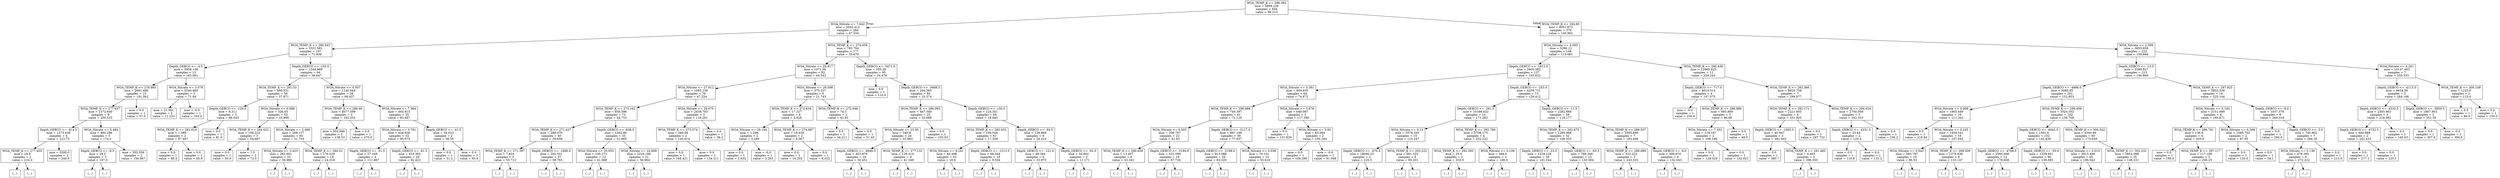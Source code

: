 digraph Tree {
node [shape=box] ;
0 [label="WOA_TEMP_K <= 288.092\nmse = 5808.226\nsamples = 654\nvalue = 99.213"] ;
1 [label="WOA_Nitrate <= 7.642\nmse = 2042.412\nsamples = 284\nvalue = 47.554"] ;
0 -> 1 [labeldistance=2.5, labelangle=45, headlabel="True"] ;
2 [label="WOA_TEMP_K <= 280.043\nmse = 3321.581\nsamples = 107\nvalue = 71.939"] ;
1 -> 2 ;
3 [label="Depth_GEBCO <= -4.0\nmse = 5958.138\nsamples = 13\nvalue = 163.081"] ;
2 -> 3 ;
4 [label="WOA_TEMP_K <= 278.965\nmse = 2681.496\nsamples = 10\nvalue = 191.562"] ;
3 -> 4 ;
5 [label="WOA_TEMP_K <= 277.637\nmse = 1572.649\nsamples = 9\nvalue = 200.533"] ;
4 -> 5 ;
6 [label="Depth_GEBCO <= -414.5\nmse = 1373.438\nsamples = 4\nvalue = 223.75"] ;
5 -> 6 ;
7 [label="WOA_TEMP_K <= 277.403\nmse = 24.0\nsamples = 2\nvalue = 214.0"] ;
6 -> 7 ;
8 [label="(...)"] ;
7 -> 8 ;
9 [label="(...)"] ;
7 -> 9 ;
10 [label="mse = 3200.0\nsamples = 2\nvalue = 240.0"] ;
6 -> 10 ;
11 [label="WOA_Nitrate <= 5.484\nmse = 480.286\nsamples = 5\nvalue = 174.0"] ;
5 -> 11 ;
12 [label="Depth_GEBCO <= -8.5\nmse = 29.5\nsamples = 3\nvalue = 187.0"] ;
11 -> 12 ;
13 [label="(...)"] ;
12 -> 13 ;
16 [label="(...)"] ;
12 -> 16 ;
17 [label="mse = 555.556\nsamples = 2\nvalue = 156.667"] ;
11 -> 17 ;
18 [label="mse = 0.0\nsamples = 1\nvalue = 57.0"] ;
4 -> 18 ;
19 [label="WOA_Nitrate <= 3.078\nmse = 5540.885\nsamples = 3\nvalue = 71.94"] ;
3 -> 19 ;
20 [label="mse = 21.561\nsamples = 2\nvalue = 11.233"] ;
19 -> 20 ;
21 [label="mse = -0.0\nsamples = 1\nvalue = 163.0"] ;
19 -> 21 ;
22 [label="Depth_GEBCO <= -103.0\nmse = 1548.989\nsamples = 94\nvalue = 58.647"] ;
2 -> 22 ;
23 [label="WOA_TEMP_K <= 281.33\nmse = 490.931\nsamples = 56\nvalue = 37.871"] ;
22 -> 23 ;
24 [label="Depth_GEBCO <= -129.0\nmse = 6.311\nsamples = 3\nvalue = 86.543"] ;
23 -> 24 ;
25 [label="WOA_TEMP_K <= 281.019\nmse = 1.389\nsamples = 2\nvalue = 87.467"] ;
24 -> 25 ;
26 [label="mse = 0.0\nsamples = 1\nvalue = 88.3"] ;
25 -> 26 ;
27 [label="mse = 0.0\nsamples = 1\nvalue = 85.8"] ;
25 -> 27 ;
28 [label="mse = 0.0\nsamples = 1\nvalue = 81.0"] ;
24 -> 28 ;
29 [label="WOA_Nitrate <= 0.089\nmse = 326.05\nsamples = 53\nvalue = 33.999"] ;
23 -> 29 ;
30 [label="WOA_TEMP_K <= 284.622\nmse = 108.222\nsamples = 3\nvalue = 64.667"] ;
29 -> 30 ;
31 [label="mse = 0.0\nsamples = 1\nvalue = 50.0"] ;
30 -> 31 ;
32 [label="mse = 1.0\nsamples = 2\nvalue = 72.0"] ;
30 -> 32 ;
33 [label="WOA_Nitrate <= 3.468\nmse = 268.137\nsamples = 50\nvalue = 31.755"] ;
29 -> 33 ;
34 [label="WOA_Nitrate <= 3.423\nmse = 262.691\nsamples = 32\nvalue = 36.966"] ;
33 -> 34 ;
35 [label="(...)"] ;
34 -> 35 ;
86 [label="(...)"] ;
34 -> 86 ;
89 [label="WOA_TEMP_K <= 284.52\nmse = 176.029\nsamples = 18\nvalue = 24.018"] ;
33 -> 89 ;
90 [label="(...)"] ;
89 -> 90 ;
109 [label="(...)"] ;
89 -> 109 ;
112 [label="WOA_Nitrate <= 0.507\nmse = 1140.944\nsamples = 38\nvalue = 98.927"] ;
22 -> 112 ;
113 [label="WOA_TEMP_K <= 286.46\nmse = 4077.599\nsamples = 3\nvalue = 182.353"] ;
112 -> 113 ;
114 [label="mse = 354.946\nsamples = 2\nvalue = 138.53"] ;
113 -> 114 ;
115 [label="mse = 0.0\nsamples = 1\nvalue = 270.0"] ;
113 -> 115 ;
116 [label="WOA_Nitrate <= 7.564\nmse = 465.915\nsamples = 35\nvalue = 93.487"] ;
112 -> 116 ;
117 [label="WOA_Nitrate <= 0.791\nmse = 426.636\nsamples = 33\nvalue = 95.075"] ;
116 -> 117 ;
118 [label="Depth_GEBCO <= -51.5\nmse = 57.349\nsamples = 4\nvalue = 111.867"] ;
117 -> 118 ;
119 [label="(...)"] ;
118 -> 119 ;
124 [label="(...)"] ;
118 -> 124 ;
125 [label="Depth_GEBCO <= -61.5\nmse = 433.392\nsamples = 29\nvalue = 92.423"] ;
117 -> 125 ;
126 [label="(...)"] ;
125 -> 126 ;
135 [label="(...)"] ;
125 -> 135 ;
170 [label="Depth_GEBCO <= -41.5\nmse = 54.023\nsamples = 2\nvalue = 58.55"] ;
116 -> 170 ;
171 [label="mse = 0.0\nsamples = 1\nvalue = 51.2"] ;
170 -> 171 ;
172 [label="mse = 0.0\nsamples = 1\nvalue = 65.9"] ;
170 -> 172 ;
173 [label="WOA_TEMP_K <= 274.459\nmse = 783.794\nsamples = 177\nvalue = 33.679"] ;
1 -> 173 ;
174 [label="WOA_Nitrate <= 28.817\nmse = 1071.56\nsamples = 82\nvalue = 44.542"] ;
173 -> 174 ;
175 [label="WOA_Nitrate <= 27.812\nmse = 1085.138\nsamples = 76\nvalue = 47.224"] ;
174 -> 175 ;
176 [label="WOA_TEMP_K <= 273.162\nmse = 856.398\nsamples = 73\nvalue = 44.753"] ;
175 -> 176 ;
177 [label="WOA_TEMP_K <= 271.427\nmse = 288.076\nsamples = 40\nvalue = 39.658"] ;
176 -> 177 ;
178 [label="WOA_TEMP_K <= 271.397\nmse = 7.824\nsamples = 3\nvalue = 53.712"] ;
177 -> 178 ;
179 [label="(...)"] ;
178 -> 179 ;
180 [label="(...)"] ;
178 -> 180 ;
181 [label="Depth_GEBCO <= -1686.0\nmse = 292.531\nsamples = 37\nvalue = 38.765"] ;
177 -> 181 ;
182 [label="(...)"] ;
181 -> 182 ;
191 [label="(...)"] ;
181 -> 191 ;
232 [label="Depth_GEBCO <= -638.5\nmse = 1562.86\nsamples = 33\nvalue = 51.865"] ;
176 -> 232 ;
233 [label="WOA_Nitrate <= 25.055\nmse = 100.271\nsamples = 12\nvalue = 41.668"] ;
232 -> 233 ;
234 [label="(...)"] ;
233 -> 234 ;
239 [label="(...)"] ;
233 -> 239 ;
256 [label="WOA_Nitrate <= 24.909\nmse = 2216.166\nsamples = 21\nvalue = 56.964"] ;
232 -> 256 ;
257 [label="(...)"] ;
256 -> 257 ;
266 [label="(...)"] ;
256 -> 266 ;
267 [label="WOA_Nitrate <= 28.675\nmse = 2439.703\nsamples = 3\nvalue = 118.261"] ;
175 -> 267 ;
268 [label="WOA_TEMP_K <= 273.074\nmse = 260.08\nsamples = 2\nvalue = 145.614"] ;
267 -> 268 ;
269 [label="mse = 0.0\nsamples = 1\nvalue = 168.421"] ;
268 -> 269 ;
270 [label="mse = 0.0\nsamples = 1\nvalue = 134.211"] ;
268 -> 270 ;
271 [label="mse = 0.0\nsamples = 1\nvalue = 36.2"] ;
267 -> 271 ;
272 [label="WOA_Nitrate <= 29.598\nmse = 375.237\nsamples = 6\nvalue = 21.743"] ;
174 -> 272 ;
273 [label="WOA_TEMP_K <= 272.634\nmse = 17.327\nsamples = 4\nvalue = 5.928"] ;
272 -> 273 ;
274 [label="WOA_Nitrate <= 29.184\nmse = 1.298\nsamples = 2\nvalue = 3.289"] ;
273 -> 274 ;
275 [label="mse = 0.0\nsamples = 1\nvalue = 2.632"] ;
274 -> 275 ;
276 [label="mse = -0.0\nsamples = 1\nvalue = 5.263"] ;
274 -> 276 ;
277 [label="WOA_TEMP_K <= 274.087\nmse = 19.429\nsamples = 2\nvalue = 8.567"] ;
273 -> 277 ;
278 [label="mse = 0.0\nsamples = 1\nvalue = 16.202"] ;
277 -> 278 ;
279 [label="mse = 0.0\nsamples = 1\nvalue = 6.022"] ;
277 -> 279 ;
280 [label="WOA_TEMP_K <= 272.646\nmse = 74.3\nsamples = 2\nvalue = 42.83"] ;
272 -> 280 ;
281 [label="mse = 0.0\nsamples = 1\nvalue = 34.211"] ;
280 -> 281 ;
282 [label="mse = 0.0\nsamples = 1\nvalue = 51.45"] ;
280 -> 282 ;
283 [label="Depth_GEBCO <= -5471.0\nmse = 355.39\nsamples = 95\nvalue = 24.478"] ;
173 -> 283 ;
284 [label="mse = 0.0\nsamples = 1\nvalue = 110.0"] ;
283 -> 284 ;
285 [label="Depth_GEBCO <= -3668.5\nmse = 264.383\nsamples = 94\nvalue = 23.374"] ;
283 -> 285 ;
286 [label="WOA_TEMP_K <= 286.095\nmse = 447.549\nsamples = 25\nvalue = 35.689"] ;
285 -> 286 ;
287 [label="WOA_Nitrate <= 23.95\nmse = 340.8\nsamples = 24\nvalue = 33.993"] ;
286 -> 287 ;
288 [label="Depth_GEBCO <= -4940.5\nmse = 403.979\nsamples = 16\nvalue = 30.451"] ;
287 -> 288 ;
289 [label="(...)"] ;
288 -> 289 ;
296 [label="(...)"] ;
288 -> 296 ;
317 [label="WOA_TEMP_K <= 277.132\nmse = 129.414\nsamples = 8\nvalue = 41.349"] ;
287 -> 317 ;
318 [label="(...)"] ;
317 -> 318 ;
331 [label="(...)"] ;
317 -> 331 ;
332 [label="mse = 0.0\nsamples = 1\nvalue = 103.53"] ;
286 -> 332 ;
333 [label="Depth_GEBCO <= -150.0\nmse = 124.351\nsamples = 69\nvalue = 18.945"] ;
285 -> 333 ;
334 [label="WOA_TEMP_K <= 282.633\nmse = 104.544\nsamples = 61\nvalue = 17.359"] ;
333 -> 334 ;
335 [label="WOA_Nitrate <= 8.241\nmse = 84.498\nsamples = 43\nvalue = 20.6"] ;
334 -> 335 ;
336 [label="(...)"] ;
335 -> 336 ;
339 [label="(...)"] ;
335 -> 339 ;
390 [label="Depth_GEBCO <= -1213.5\nmse = 66.344\nsamples = 18\nvalue = 9.534"] ;
334 -> 390 ;
391 [label="(...)"] ;
390 -> 391 ;
396 [label="(...)"] ;
390 -> 396 ;
415 [label="Depth_GEBCO <= -94.5\nmse = 128.868\nsamples = 8\nvalue = 29.414"] ;
333 -> 415 ;
416 [label="Depth_GEBCO <= -121.0\nmse = 48.384\nsamples = 6\nvalue = 33.975"] ;
415 -> 416 ;
417 [label="(...)"] ;
416 -> 417 ;
422 [label="(...)"] ;
416 -> 422 ;
425 [label="Depth_GEBCO <= -62.0\nmse = 34.802\nsamples = 2\nvalue = 11.171"] ;
415 -> 425 ;
426 [label="(...)"] ;
425 -> 426 ;
427 [label="(...)"] ;
425 -> 427 ;
428 [label="WOA_TEMP_K <= 294.85\nmse = 4951.873\nsamples = 370\nvalue = 140.962"] ;
0 -> 428 [labeldistance=2.5, labelangle=-45, headlabel="False"] ;
429 [label="WOA_Nitrate <= 4.093\nmse = 5296.12\nsamples = 148\nvalue = 113.681"] ;
428 -> 429 ;
430 [label="Depth_GEBCO <= -1812.0\nmse = 3405.382\nsamples = 137\nvalue = 103.822"] ;
429 -> 430 ;
431 [label="WOA_Nitrate <= 3.391\nmse = 859.935\nsamples = 64\nvalue = 74.872"] ;
430 -> 431 ;
432 [label="WOA_TEMP_K <= 290.888\nmse = 749.397\nsamples = 61\nvalue = 72.129"] ;
431 -> 432 ;
433 [label="WOA_Nitrate <= 0.503\nmse = 356.797\nsamples = 22\nvalue = 61.63"] ;
432 -> 433 ;
434 [label="WOA_TEMP_K <= 290.659\nmse = 13.407\nsamples = 6\nvalue = 43.341"] ;
433 -> 434 ;
435 [label="(...)"] ;
434 -> 435 ;
444 [label="(...)"] ;
434 -> 444 ;
445 [label="Depth_GEBCO <= -5194.0\nmse = 322.599\nsamples = 16\nvalue = 67.726"] ;
433 -> 445 ;
446 [label="(...)"] ;
445 -> 446 ;
449 [label="(...)"] ;
445 -> 449 ;
468 [label="Depth_GEBCO <= -3117.0\nmse = 867.188\nsamples = 39\nvalue = 77.637"] ;
432 -> 468 ;
469 [label="Depth_GEBCO <= -3198.0\nmse = 913.088\nsamples = 29\nvalue = 83.029"] ;
468 -> 469 ;
470 [label="(...)"] ;
469 -> 470 ;
519 [label="(...)"] ;
469 -> 519 ;
524 [label="WOA_Nitrate <= 0.036\nmse = 76.101\nsamples = 10\nvalue = 55.616"] ;
468 -> 524 ;
525 [label="(...)"] ;
524 -> 525 ;
526 [label="(...)"] ;
524 -> 526 ;
535 [label="WOA_Nitrate <= 3.676\nmse = 648.087\nsamples = 3\nvalue = 117.399"] ;
431 -> 535 ;
536 [label="mse = 0.0\nsamples = 1\nvalue = 151.829"] ;
535 -> 536 ;
537 [label="WOA_Nitrate <= 3.93\nmse = 83.084\nsamples = 2\nvalue = 100.184"] ;
535 -> 537 ;
538 [label="mse = 0.0\nsamples = 1\nvalue = 109.299"] ;
537 -> 538 ;
539 [label="mse = -0.0\nsamples = 1\nvalue = 91.069"] ;
537 -> 539 ;
540 [label="Depth_GEBCO <= -253.0\nmse = 4259.731\nsamples = 73\nvalue = 129.412"] ;
430 -> 540 ;
541 [label="Depth_GEBCO <= -261.5\nmse = 10166.022\nsamples = 14\nvalue = 171.283"] ;
540 -> 541 ;
542 [label="WOA_Nitrate <= 0.13\nmse = 5578.205\nsamples = 10\nvalue = 115.247"] ;
541 -> 542 ;
543 [label="Depth_GEBCO <= -470.5\nmse = 18090.25\nsamples = 2\nvalue = 225.5"] ;
542 -> 543 ;
544 [label="(...)"] ;
543 -> 544 ;
545 [label="(...)"] ;
543 -> 545 ;
546 [label="WOA_TEMP_K <= 293.222\nmse = 691.333\nsamples = 8\nvalue = 95.201"] ;
542 -> 546 ;
547 [label="(...)"] ;
546 -> 547 ;
552 [label="(...)"] ;
546 -> 552 ;
557 [label="WOA_TEMP_K <= 292.769\nmse = 5706.173\nsamples = 4\nvalue = 252.222"] ;
541 -> 557 ;
558 [label="WOA_TEMP_K <= 292.595\nmse = 25.0\nsamples = 2\nvalue = 335.0"] ;
557 -> 558 ;
559 [label="(...)"] ;
558 -> 559 ;
560 [label="(...)"] ;
558 -> 560 ;
561 [label="WOA_Nitrate <= 0.106\nmse = 384.0\nsamples = 2\nvalue = 186.0"] ;
557 -> 561 ;
562 [label="(...)"] ;
561 -> 562 ;
563 [label="(...)"] ;
561 -> 563 ;
564 [label="Depth_GEBCO <= -11.5\nmse = 2282.668\nsamples = 59\nvalue = 119.177"] ;
540 -> 564 ;
565 [label="WOA_TEMP_K <= 292.675\nmse = 1280.968\nsamples = 52\nvalue = 108.333"] ;
564 -> 565 ;
566 [label="Depth_GEBCO <= -23.5\nmse = 1234.129\nsamples = 39\nvalue = 101.544"] ;
565 -> 566 ;
567 [label="(...)"] ;
566 -> 567 ;
610 [label="(...)"] ;
566 -> 610 ;
625 [label="Depth_GEBCO <= -65.5\nmse = 788.348\nsamples = 13\nvalue = 130.584"] ;
565 -> 625 ;
626 [label="(...)"] ;
625 -> 626 ;
629 [label="(...)"] ;
625 -> 629 ;
638 [label="WOA_TEMP_K <= 289.557\nmse = 3393.698\nsamples = 7\nvalue = 183.408"] ;
564 -> 638 ;
639 [label="WOA_TEMP_K <= 288.689\nmse = 322.222\nsamples = 3\nvalue = 243.333"] ;
638 -> 639 ;
640 [label="(...)"] ;
639 -> 640 ;
641 [label="(...)"] ;
639 -> 641 ;
642 [label="Depth_GEBCO <= -8.0\nmse = 309.974\nsamples = 4\nvalue = 132.043"] ;
638 -> 642 ;
643 [label="(...)"] ;
642 -> 643 ;
644 [label="(...)"] ;
642 -> 644 ;
649 [label="WOA_TEMP_K <= 290.436\nmse = 12965.925\nsamples = 11\nvalue = 229.243"] ;
429 -> 649 ;
650 [label="Depth_GEBCO <= -717.0\nmse = 4619.514\nsamples = 4\nvalue = 147.075"] ;
649 -> 650 ;
651 [label="mse = -0.0\nsamples = 1\nvalue = 230.6"] ;
650 -> 651 ;
652 [label="WOA_TEMP_K <= 288.989\nmse = 693.809\nsamples = 3\nvalue = 96.96"] ;
650 -> 652 ;
653 [label="WOA_Nitrate <= 7.452\nmse = 118.187\nsamples = 2\nvalue = 109.199"] ;
652 -> 653 ;
654 [label="mse = 0.0\nsamples = 1\nvalue = 128.029"] ;
653 -> 654 ;
655 [label="mse = 0.0\nsamples = 1\nvalue = 102.923"] ;
653 -> 655 ;
656 [label="mse = 0.0\nsamples = 1\nvalue = 48.0"] ;
652 -> 656 ;
657 [label="WOA_TEMP_K <= 292.366\nmse = 9920.758\nsamples = 7\nvalue = 294.977"] ;
649 -> 657 ;
658 [label="WOA_TEMP_K <= 292.171\nmse = 2221.605\nsamples = 4\nvalue = 351.825"] ;
657 -> 658 ;
659 [label="Depth_GEBCO <= -1005.0\nmse = 45.947\nsamples = 3\nvalue = 392.402"] ;
658 -> 659 ;
660 [label="mse = 0.0\nsamples = 1\nvalue = 380.7"] ;
659 -> 660 ;
661 [label="WOA_TEMP_K <= 291.485\nmse = 0.403\nsamples = 2\nvalue = 396.303"] ;
659 -> 661 ;
662 [label="(...)"] ;
661 -> 662 ;
663 [label="(...)"] ;
661 -> 663 ;
664 [label="mse = 0.0\nsamples = 1\nvalue = 297.722"] ;
658 -> 664 ;
665 [label="WOA_TEMP_K <= 294.024\nmse = 2750.569\nsamples = 3\nvalue = 162.333"] ;
657 -> 665 ;
666 [label="Depth_GEBCO <= -4231.5\nmse = 33.64\nsamples = 2\nvalue = 125.4"] ;
665 -> 666 ;
667 [label="mse = 0.0\nsamples = 1\nvalue = 119.6"] ;
666 -> 667 ;
668 [label="mse = 0.0\nsamples = 1\nvalue = 131.2"] ;
666 -> 668 ;
669 [label="mse = 0.0\nsamples = 1\nvalue = 236.2"] ;
665 -> 669 ;
670 [label="WOA_Nitrate <= 2.399\nmse = 3855.658\nsamples = 222\nvalue = 159.668"] ;
428 -> 670 ;
671 [label="Depth_GEBCO <= -13.5\nmse = 3399.927\nsamples = 215\nvalue = 156.869"] ;
670 -> 671 ;
672 [label="Depth_GEBCO <= -4996.0\nmse = 3085.85\nsamples = 201\nvalue = 152.853"] ;
671 -> 672 ;
673 [label="WOA_Nitrate <= 0.009\nmse = 1865.449\nsamples = 19\nvalue = 111.342"] ;
672 -> 673 ;
674 [label="mse = 0.0\nsamples = 1\nvalue = 218.84"] ;
673 -> 674 ;
675 [label="WOA_Nitrate <= 0.245\nmse = 1459.341\nsamples = 18\nvalue = 107.042"] ;
673 -> 675 ;
676 [label="WOA_Nitrate <= 0.043\nmse = 565.787\nsamples = 10\nvalue = 86.53"] ;
675 -> 676 ;
677 [label="(...)"] ;
676 -> 677 ;
682 [label="(...)"] ;
676 -> 682 ;
693 [label="WOA_TEMP_K <= 299.509\nmse = 1379.638\nsamples = 8\nvalue = 133.147"] ;
675 -> 693 ;
694 [label="(...)"] ;
693 -> 694 ;
697 [label="(...)"] ;
693 -> 697 ;
706 [label="WOA_TEMP_K <= 298.409\nmse = 3024.302\nsamples = 182\nvalue = 156.708"] ;
672 -> 706 ;
707 [label="Depth_GEBCO <= -4642.5\nmse = 1591.6\nsamples = 102\nvalue = 143.429"] ;
706 -> 707 ;
708 [label="Depth_GEBCO <= -4768.5\nmse = 2595.008\nsamples = 12\nvalue = 178.608"] ;
707 -> 708 ;
709 [label="(...)"] ;
708 -> 709 ;
724 [label="(...)"] ;
708 -> 724 ;
729 [label="Depth_GEBCO <= -30.0\nmse = 1259.601\nsamples = 90\nvalue = 138.585"] ;
707 -> 729 ;
730 [label="(...)"] ;
729 -> 730 ;
849 [label="(...)"] ;
729 -> 849 ;
864 [label="WOA_TEMP_K <= 300.542\nmse = 4340.66\nsamples = 80\nvalue = 173.658"] ;
706 -> 864 ;
865 [label="WOA_Nitrate <= 0.015\nmse = 3913.499\nsamples = 45\nvalue = 190.042"] ;
864 -> 865 ;
866 [label="(...)"] ;
865 -> 866 ;
867 [label="(...)"] ;
865 -> 867 ;
928 [label="WOA_TEMP_K <= 302.232\nmse = 3854.098\nsamples = 35\nvalue = 146.231"] ;
864 -> 928 ;
929 [label="(...)"] ;
928 -> 929 ;
986 [label="(...)"] ;
928 -> 986 ;
991 [label="WOA_TEMP_K <= 297.925\nmse = 3803.538\nsamples = 14\nvalue = 225.144"] ;
671 -> 991 ;
992 [label="WOA_Nitrate <= 0.193\nmse = 3151.099\nsamples = 6\nvalue = 169.871"] ;
991 -> 992 ;
993 [label="WOA_TEMP_K <= 296.761\nmse = 136.0\nsamples = 4\nvalue = 203.0"] ;
992 -> 993 ;
994 [label="mse = 0.0\nsamples = 1\nvalue = 190.0"] ;
993 -> 994 ;
995 [label="WOA_TEMP_K <= 297.117\nmse = 117.188\nsamples = 3\nvalue = 206.25"] ;
993 -> 995 ;
996 [label="(...)"] ;
995 -> 996 ;
997 [label="(...)"] ;
995 -> 997 ;
998 [label="WOA_Nitrate <= 0.268\nmse = 1085.702\nsamples = 2\nvalue = 87.05"] ;
992 -> 998 ;
999 [label="mse = 0.0\nsamples = 1\nvalue = 120.0"] ;
998 -> 999 ;
1000 [label="mse = 0.0\nsamples = 1\nvalue = 54.1"] ;
998 -> 1000 ;
1001 [label="Depth_GEBCO <= -9.0\nmse = 1037.376\nsamples = 8\nvalue = 260.318"] ;
991 -> 1001 ;
1002 [label="mse = 0.0\nsamples = 1\nvalue = 200.0"] ;
1001 -> 1002 ;
1003 [label="Depth_GEBCO <= -3.0\nmse = 740.902\nsamples = 7\nvalue = 266.35"] ;
1001 -> 1003 ;
1004 [label="WOA_Nitrate <= 0.138\nmse = 478.395\nsamples = 6\nvalue = 272.222"] ;
1003 -> 1004 ;
1005 [label="(...)"] ;
1004 -> 1005 ;
1008 [label="(...)"] ;
1004 -> 1008 ;
1011 [label="mse = 0.0\nsamples = 1\nvalue = 213.5"] ;
1003 -> 1011 ;
1012 [label="WOA_Nitrate <= 4.261\nmse = 10147.403\nsamples = 7\nvalue = 250.333"] ;
670 -> 1012 ;
1013 [label="Depth_GEBCO <= -4115.0\nmse = 6654.56\nsamples = 5\nvalue = 284.166"] ;
1012 -> 1013 ;
1014 [label="Depth_GEBCO <= -4532.5\nmse = 2393.903\nsamples = 3\nvalue = 216.982"] ;
1013 -> 1014 ;
1015 [label="Depth_GEBCO <= -4732.5\nmse = 600.889\nsamples = 2\nvalue = 242.433"] ;
1014 -> 1015 ;
1016 [label="mse = 0.0\nsamples = 1\nvalue = 277.1"] ;
1015 -> 1016 ;
1017 [label="mse = 0.0\nsamples = 1\nvalue = 225.1"] ;
1015 -> 1017 ;
1018 [label="mse = 0.0\nsamples = 1\nvalue = 140.63"] ;
1014 -> 1018 ;
1019 [label="Depth_GEBCO <= -3859.5\nmse = 1887.903\nsamples = 2\nvalue = 351.35"] ;
1013 -> 1019 ;
1020 [label="mse = 0.0\nsamples = 1\nvalue = 307.9"] ;
1019 -> 1020 ;
1021 [label="mse = -0.0\nsamples = 1\nvalue = 394.8"] ;
1019 -> 1021 ;
1022 [label="WOA_TEMP_K <= 300.109\nmse = 1225.0\nsamples = 2\nvalue = 115.0"] ;
1012 -> 1022 ;
1023 [label="mse = 0.0\nsamples = 1\nvalue = 80.0"] ;
1022 -> 1023 ;
1024 [label="mse = 0.0\nsamples = 1\nvalue = 150.0"] ;
1022 -> 1024 ;
}